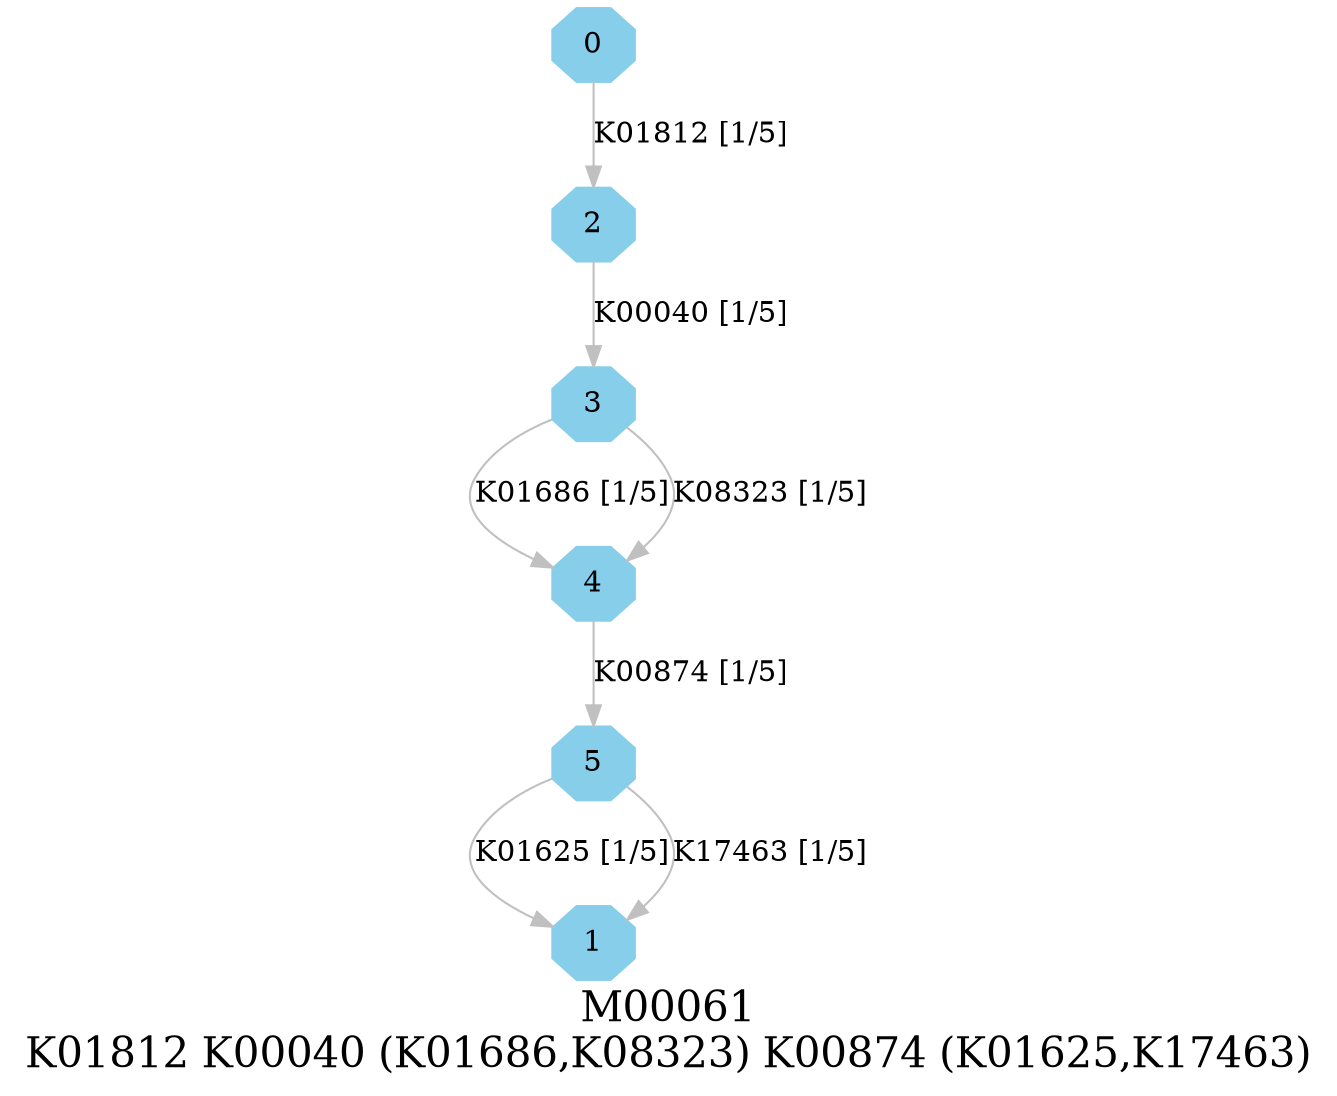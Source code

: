 digraph G {
graph [label="M00061
K01812 K00040 (K01686,K08323) K00874 (K01625,K17463)",fontsize=20];
node [shape=box,style=filled];
edge [len=3,color=grey];
{node [width=.3,height=.3,shape=octagon,style=filled,color=skyblue] 0 1 2 3 4 5 }
0 -> 2 [label="K01812 [1/5]"];
2 -> 3 [label="K00040 [1/5]"];
3 -> 4 [label="K01686 [1/5]"];
3 -> 4 [label="K08323 [1/5]"];
4 -> 5 [label="K00874 [1/5]"];
5 -> 1 [label="K01625 [1/5]"];
5 -> 1 [label="K17463 [1/5]"];
}